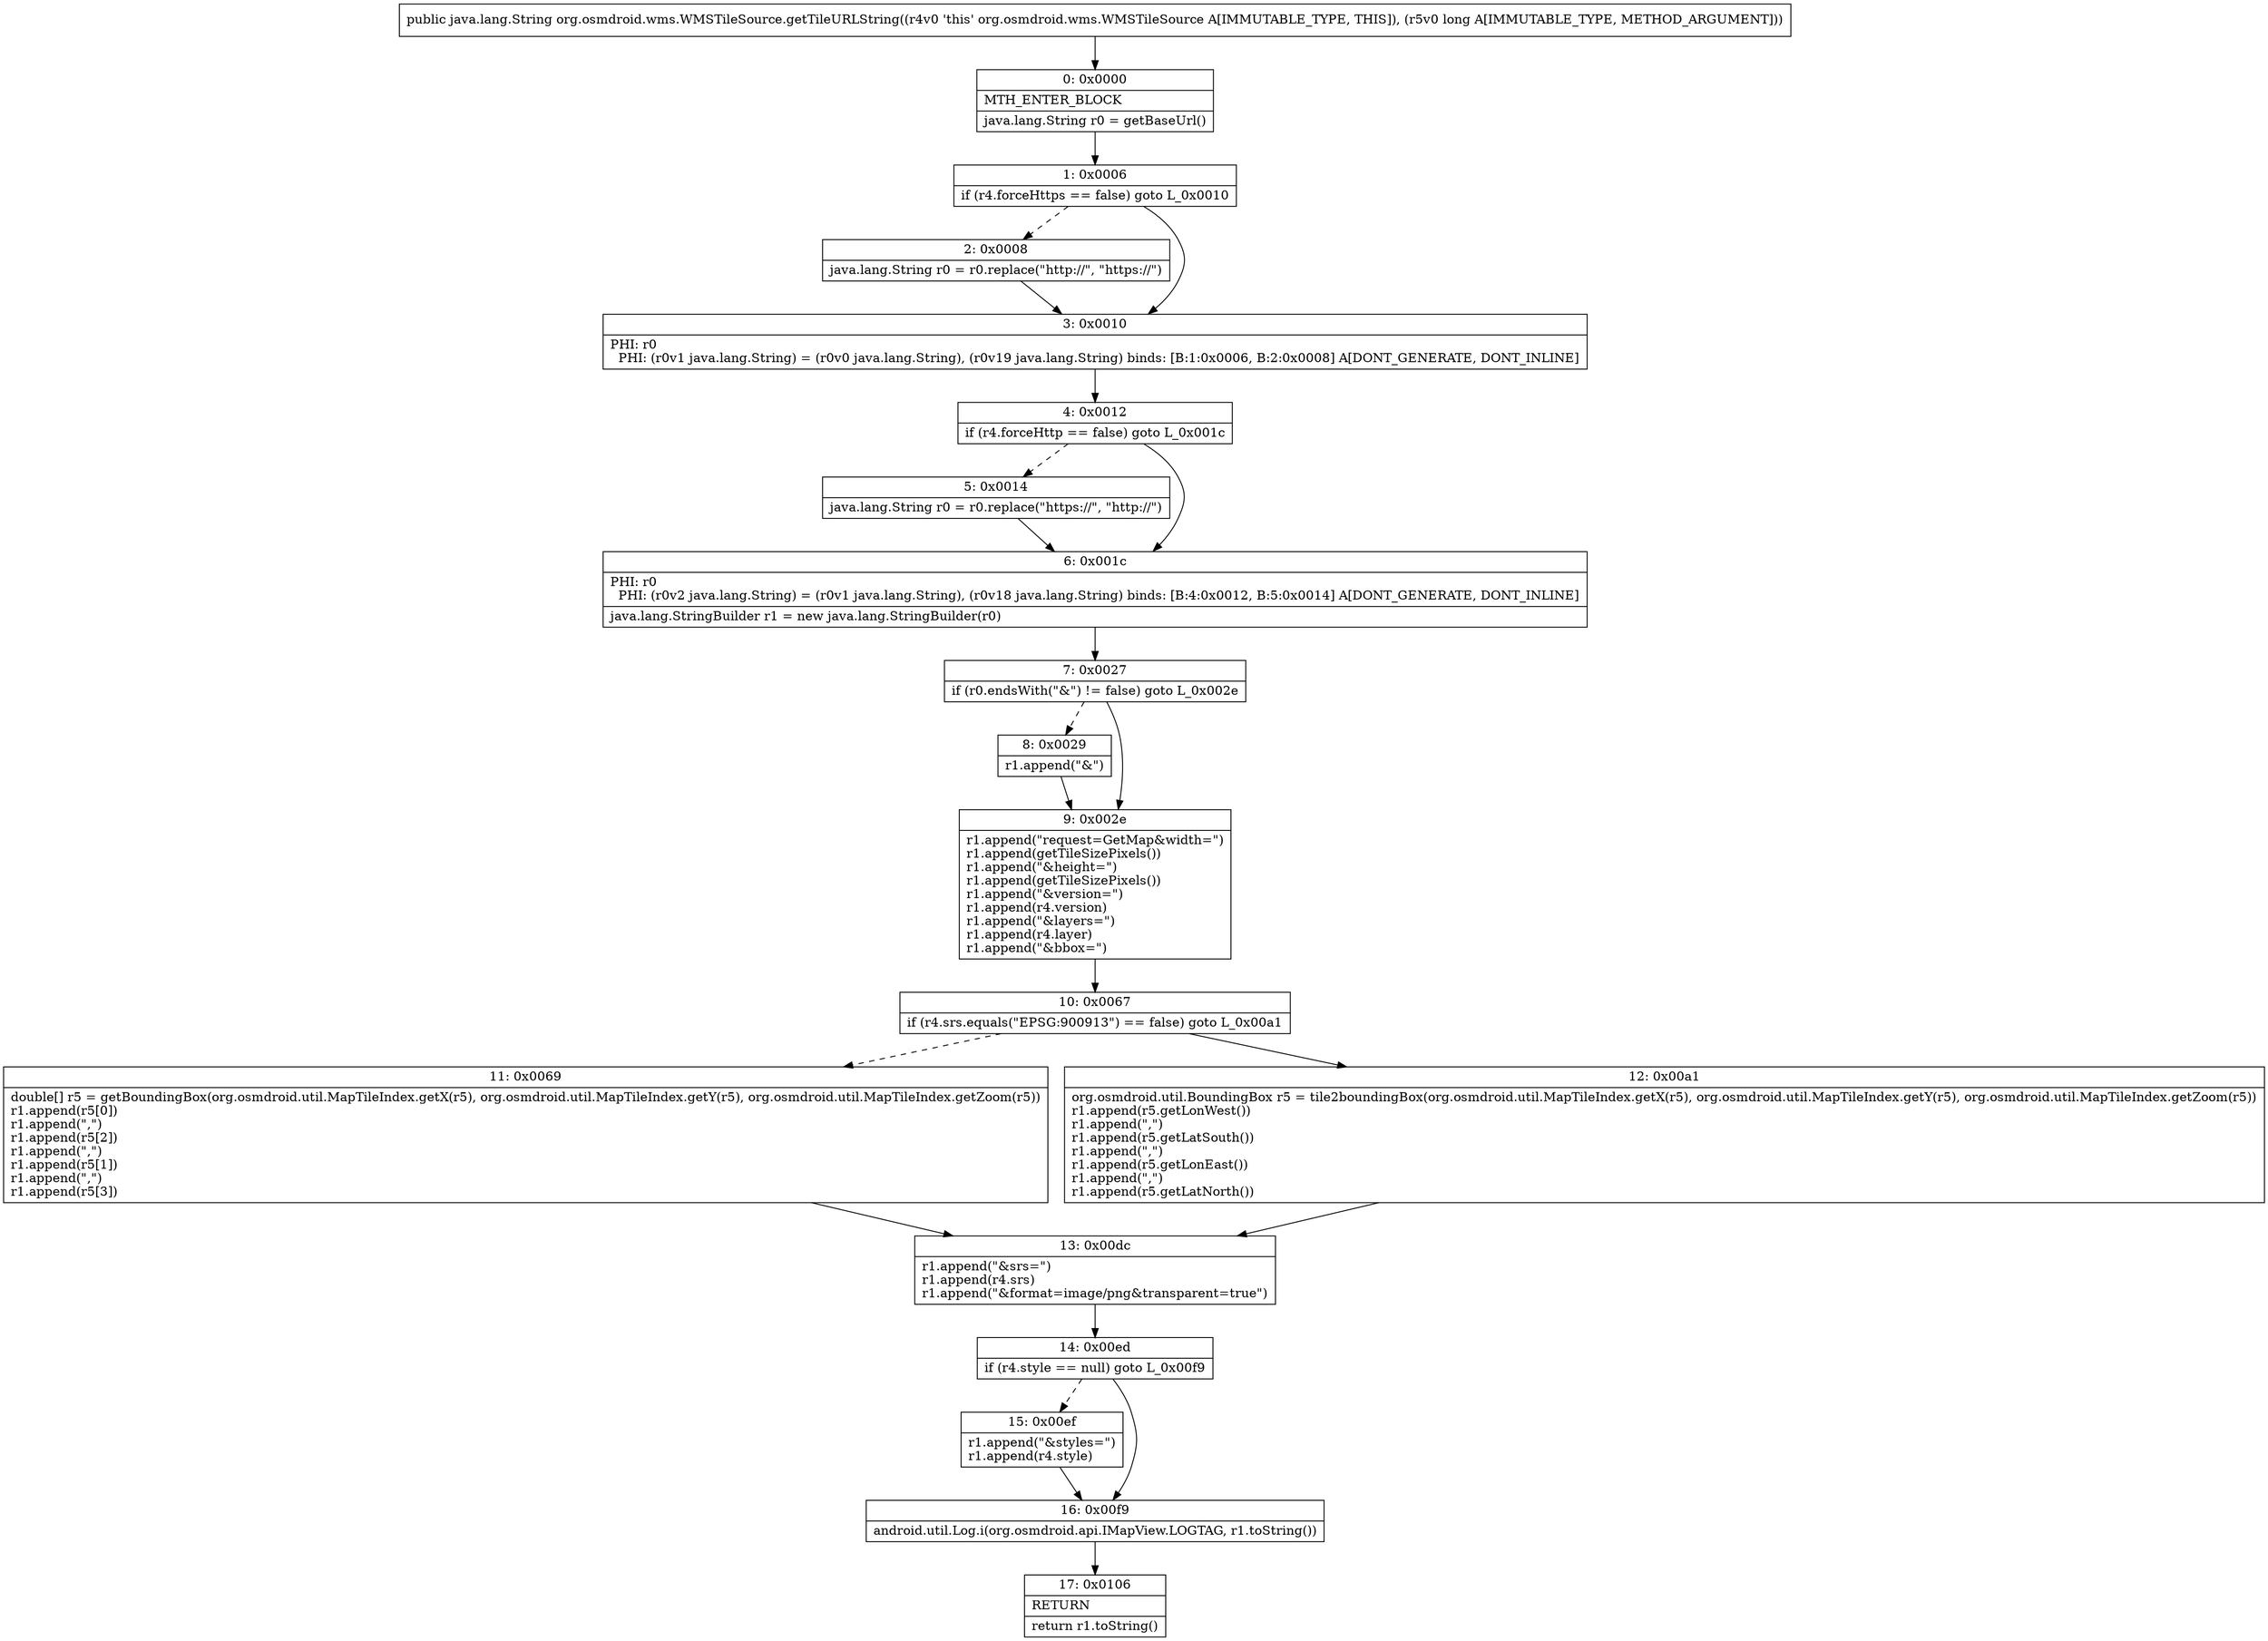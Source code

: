 digraph "CFG fororg.osmdroid.wms.WMSTileSource.getTileURLString(J)Ljava\/lang\/String;" {
Node_0 [shape=record,label="{0\:\ 0x0000|MTH_ENTER_BLOCK\l|java.lang.String r0 = getBaseUrl()\l}"];
Node_1 [shape=record,label="{1\:\ 0x0006|if (r4.forceHttps == false) goto L_0x0010\l}"];
Node_2 [shape=record,label="{2\:\ 0x0008|java.lang.String r0 = r0.replace(\"http:\/\/\", \"https:\/\/\")\l}"];
Node_3 [shape=record,label="{3\:\ 0x0010|PHI: r0 \l  PHI: (r0v1 java.lang.String) = (r0v0 java.lang.String), (r0v19 java.lang.String) binds: [B:1:0x0006, B:2:0x0008] A[DONT_GENERATE, DONT_INLINE]\l}"];
Node_4 [shape=record,label="{4\:\ 0x0012|if (r4.forceHttp == false) goto L_0x001c\l}"];
Node_5 [shape=record,label="{5\:\ 0x0014|java.lang.String r0 = r0.replace(\"https:\/\/\", \"http:\/\/\")\l}"];
Node_6 [shape=record,label="{6\:\ 0x001c|PHI: r0 \l  PHI: (r0v2 java.lang.String) = (r0v1 java.lang.String), (r0v18 java.lang.String) binds: [B:4:0x0012, B:5:0x0014] A[DONT_GENERATE, DONT_INLINE]\l|java.lang.StringBuilder r1 = new java.lang.StringBuilder(r0)\l}"];
Node_7 [shape=record,label="{7\:\ 0x0027|if (r0.endsWith(\"&\") != false) goto L_0x002e\l}"];
Node_8 [shape=record,label="{8\:\ 0x0029|r1.append(\"&\")\l}"];
Node_9 [shape=record,label="{9\:\ 0x002e|r1.append(\"request=GetMap&width=\")\lr1.append(getTileSizePixels())\lr1.append(\"&height=\")\lr1.append(getTileSizePixels())\lr1.append(\"&version=\")\lr1.append(r4.version)\lr1.append(\"&layers=\")\lr1.append(r4.layer)\lr1.append(\"&bbox=\")\l}"];
Node_10 [shape=record,label="{10\:\ 0x0067|if (r4.srs.equals(\"EPSG:900913\") == false) goto L_0x00a1\l}"];
Node_11 [shape=record,label="{11\:\ 0x0069|double[] r5 = getBoundingBox(org.osmdroid.util.MapTileIndex.getX(r5), org.osmdroid.util.MapTileIndex.getY(r5), org.osmdroid.util.MapTileIndex.getZoom(r5))\lr1.append(r5[0])\lr1.append(\",\")\lr1.append(r5[2])\lr1.append(\",\")\lr1.append(r5[1])\lr1.append(\",\")\lr1.append(r5[3])\l}"];
Node_12 [shape=record,label="{12\:\ 0x00a1|org.osmdroid.util.BoundingBox r5 = tile2boundingBox(org.osmdroid.util.MapTileIndex.getX(r5), org.osmdroid.util.MapTileIndex.getY(r5), org.osmdroid.util.MapTileIndex.getZoom(r5))\lr1.append(r5.getLonWest())\lr1.append(\",\")\lr1.append(r5.getLatSouth())\lr1.append(\",\")\lr1.append(r5.getLonEast())\lr1.append(\",\")\lr1.append(r5.getLatNorth())\l}"];
Node_13 [shape=record,label="{13\:\ 0x00dc|r1.append(\"&srs=\")\lr1.append(r4.srs)\lr1.append(\"&format=image\/png&transparent=true\")\l}"];
Node_14 [shape=record,label="{14\:\ 0x00ed|if (r4.style == null) goto L_0x00f9\l}"];
Node_15 [shape=record,label="{15\:\ 0x00ef|r1.append(\"&styles=\")\lr1.append(r4.style)\l}"];
Node_16 [shape=record,label="{16\:\ 0x00f9|android.util.Log.i(org.osmdroid.api.IMapView.LOGTAG, r1.toString())\l}"];
Node_17 [shape=record,label="{17\:\ 0x0106|RETURN\l|return r1.toString()\l}"];
MethodNode[shape=record,label="{public java.lang.String org.osmdroid.wms.WMSTileSource.getTileURLString((r4v0 'this' org.osmdroid.wms.WMSTileSource A[IMMUTABLE_TYPE, THIS]), (r5v0 long A[IMMUTABLE_TYPE, METHOD_ARGUMENT])) }"];
MethodNode -> Node_0;
Node_0 -> Node_1;
Node_1 -> Node_2[style=dashed];
Node_1 -> Node_3;
Node_2 -> Node_3;
Node_3 -> Node_4;
Node_4 -> Node_5[style=dashed];
Node_4 -> Node_6;
Node_5 -> Node_6;
Node_6 -> Node_7;
Node_7 -> Node_8[style=dashed];
Node_7 -> Node_9;
Node_8 -> Node_9;
Node_9 -> Node_10;
Node_10 -> Node_11[style=dashed];
Node_10 -> Node_12;
Node_11 -> Node_13;
Node_12 -> Node_13;
Node_13 -> Node_14;
Node_14 -> Node_15[style=dashed];
Node_14 -> Node_16;
Node_15 -> Node_16;
Node_16 -> Node_17;
}

